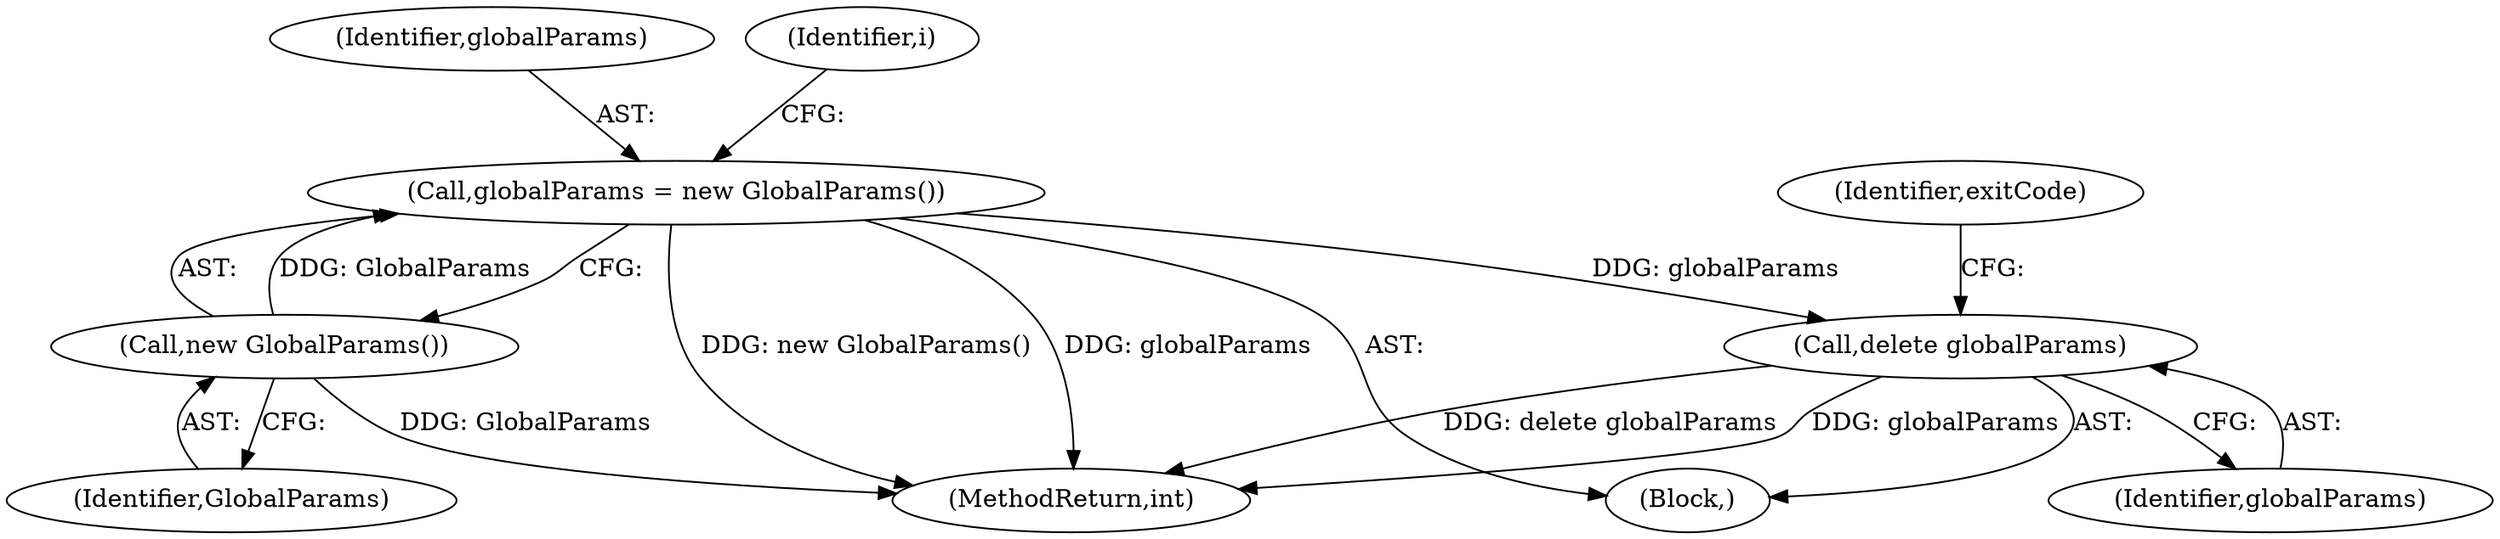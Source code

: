 digraph "0_poppler_5c9b08a875b07853be6c44e43ff5f7f059df666a@API" {
"1001116" [label="(Call,delete globalParams)"];
"1000195" [label="(Call,globalParams = new GlobalParams())"];
"1000197" [label="(Call,new GlobalParams())"];
"1001120" [label="(MethodReturn,int)"];
"1000198" [label="(Identifier,GlobalParams)"];
"1001117" [label="(Identifier,globalParams)"];
"1000195" [label="(Call,globalParams = new GlobalParams())"];
"1000197" [label="(Call,new GlobalParams())"];
"1000196" [label="(Identifier,globalParams)"];
"1000104" [label="(Block,)"];
"1000201" [label="(Identifier,i)"];
"1001119" [label="(Identifier,exitCode)"];
"1001116" [label="(Call,delete globalParams)"];
"1001116" -> "1000104"  [label="AST: "];
"1001116" -> "1001117"  [label="CFG: "];
"1001117" -> "1001116"  [label="AST: "];
"1001119" -> "1001116"  [label="CFG: "];
"1001116" -> "1001120"  [label="DDG: delete globalParams"];
"1001116" -> "1001120"  [label="DDG: globalParams"];
"1000195" -> "1001116"  [label="DDG: globalParams"];
"1000195" -> "1000104"  [label="AST: "];
"1000195" -> "1000197"  [label="CFG: "];
"1000196" -> "1000195"  [label="AST: "];
"1000197" -> "1000195"  [label="AST: "];
"1000201" -> "1000195"  [label="CFG: "];
"1000195" -> "1001120"  [label="DDG: new GlobalParams()"];
"1000195" -> "1001120"  [label="DDG: globalParams"];
"1000197" -> "1000195"  [label="DDG: GlobalParams"];
"1000197" -> "1000198"  [label="CFG: "];
"1000198" -> "1000197"  [label="AST: "];
"1000197" -> "1001120"  [label="DDG: GlobalParams"];
}
